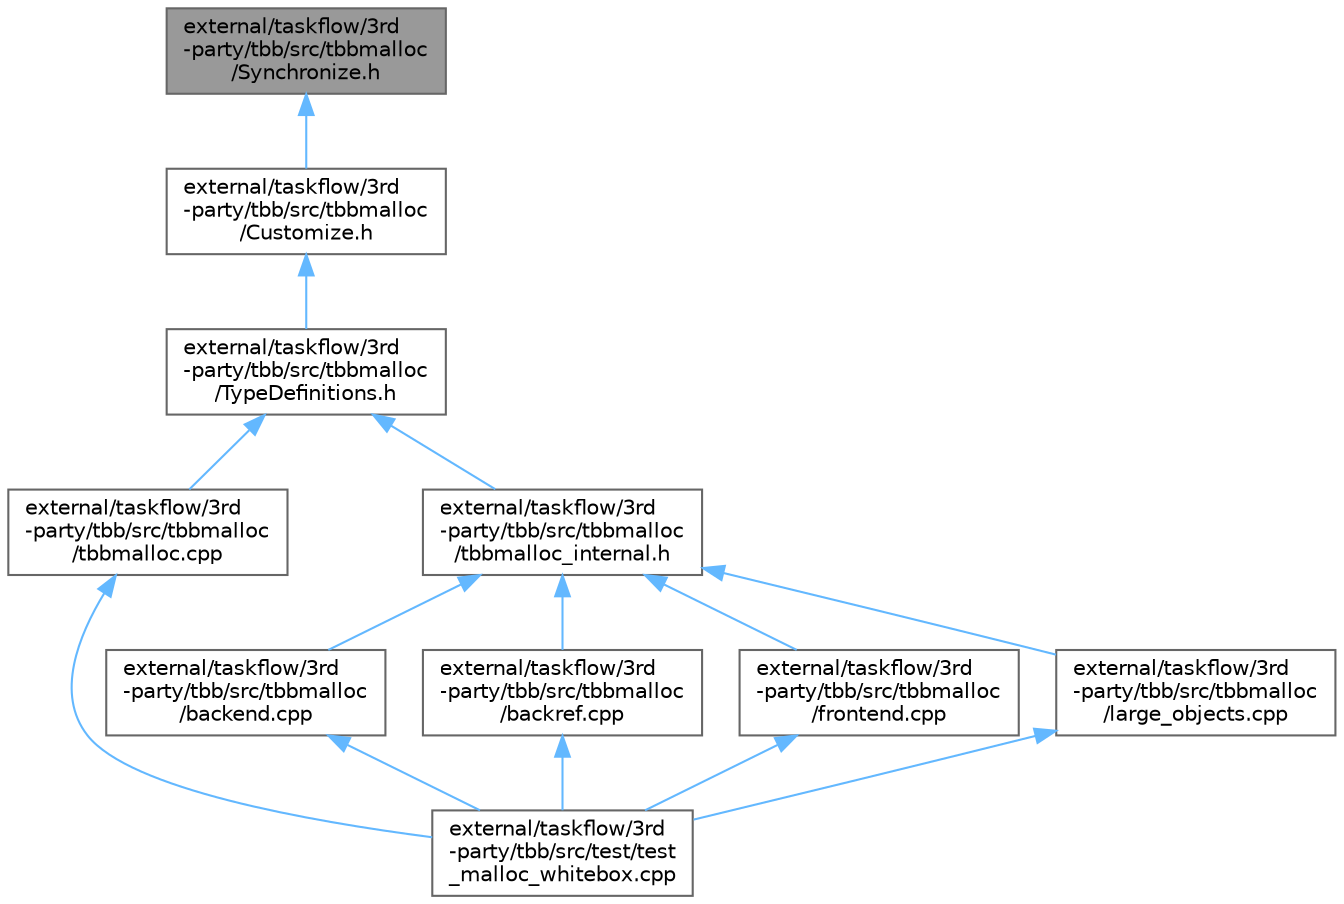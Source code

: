 digraph "external/taskflow/3rd-party/tbb/src/tbbmalloc/Synchronize.h"
{
 // LATEX_PDF_SIZE
  bgcolor="transparent";
  edge [fontname=Helvetica,fontsize=10,labelfontname=Helvetica,labelfontsize=10];
  node [fontname=Helvetica,fontsize=10,shape=box,height=0.2,width=0.4];
  Node1 [id="Node000001",label="external/taskflow/3rd\l-party/tbb/src/tbbmalloc\l/Synchronize.h",height=0.2,width=0.4,color="gray40", fillcolor="grey60", style="filled", fontcolor="black",tooltip=" "];
  Node1 -> Node2 [id="edge14_Node000001_Node000002",dir="back",color="steelblue1",style="solid",tooltip=" "];
  Node2 [id="Node000002",label="external/taskflow/3rd\l-party/tbb/src/tbbmalloc\l/Customize.h",height=0.2,width=0.4,color="grey40", fillcolor="white", style="filled",URL="$_customize_8h.html",tooltip=" "];
  Node2 -> Node3 [id="edge15_Node000002_Node000003",dir="back",color="steelblue1",style="solid",tooltip=" "];
  Node3 [id="Node000003",label="external/taskflow/3rd\l-party/tbb/src/tbbmalloc\l/TypeDefinitions.h",height=0.2,width=0.4,color="grey40", fillcolor="white", style="filled",URL="$_type_definitions_8h.html",tooltip=" "];
  Node3 -> Node4 [id="edge16_Node000003_Node000004",dir="back",color="steelblue1",style="solid",tooltip=" "];
  Node4 [id="Node000004",label="external/taskflow/3rd\l-party/tbb/src/tbbmalloc\l/tbbmalloc.cpp",height=0.2,width=0.4,color="grey40", fillcolor="white", style="filled",URL="$tbbmalloc_8cpp.html",tooltip=" "];
  Node4 -> Node5 [id="edge17_Node000004_Node000005",dir="back",color="steelblue1",style="solid",tooltip=" "];
  Node5 [id="Node000005",label="external/taskflow/3rd\l-party/tbb/src/test/test\l_malloc_whitebox.cpp",height=0.2,width=0.4,color="grey40", fillcolor="white", style="filled",URL="$test__malloc__whitebox_8cpp.html",tooltip=" "];
  Node3 -> Node6 [id="edge18_Node000003_Node000006",dir="back",color="steelblue1",style="solid",tooltip=" "];
  Node6 [id="Node000006",label="external/taskflow/3rd\l-party/tbb/src/tbbmalloc\l/tbbmalloc_internal.h",height=0.2,width=0.4,color="grey40", fillcolor="white", style="filled",URL="$tbbmalloc__internal_8h.html",tooltip=" "];
  Node6 -> Node7 [id="edge19_Node000006_Node000007",dir="back",color="steelblue1",style="solid",tooltip=" "];
  Node7 [id="Node000007",label="external/taskflow/3rd\l-party/tbb/src/tbbmalloc\l/backend.cpp",height=0.2,width=0.4,color="grey40", fillcolor="white", style="filled",URL="$backend_8cpp.html",tooltip=" "];
  Node7 -> Node5 [id="edge20_Node000007_Node000005",dir="back",color="steelblue1",style="solid",tooltip=" "];
  Node6 -> Node8 [id="edge21_Node000006_Node000008",dir="back",color="steelblue1",style="solid",tooltip=" "];
  Node8 [id="Node000008",label="external/taskflow/3rd\l-party/tbb/src/tbbmalloc\l/backref.cpp",height=0.2,width=0.4,color="grey40", fillcolor="white", style="filled",URL="$backref_8cpp.html",tooltip=" "];
  Node8 -> Node5 [id="edge22_Node000008_Node000005",dir="back",color="steelblue1",style="solid",tooltip=" "];
  Node6 -> Node9 [id="edge23_Node000006_Node000009",dir="back",color="steelblue1",style="solid",tooltip=" "];
  Node9 [id="Node000009",label="external/taskflow/3rd\l-party/tbb/src/tbbmalloc\l/frontend.cpp",height=0.2,width=0.4,color="grey40", fillcolor="white", style="filled",URL="$frontend_8cpp.html",tooltip=" "];
  Node9 -> Node5 [id="edge24_Node000009_Node000005",dir="back",color="steelblue1",style="solid",tooltip=" "];
  Node6 -> Node10 [id="edge25_Node000006_Node000010",dir="back",color="steelblue1",style="solid",tooltip=" "];
  Node10 [id="Node000010",label="external/taskflow/3rd\l-party/tbb/src/tbbmalloc\l/large_objects.cpp",height=0.2,width=0.4,color="grey40", fillcolor="white", style="filled",URL="$large__objects_8cpp.html",tooltip=" "];
  Node10 -> Node5 [id="edge26_Node000010_Node000005",dir="back",color="steelblue1",style="solid",tooltip=" "];
}
